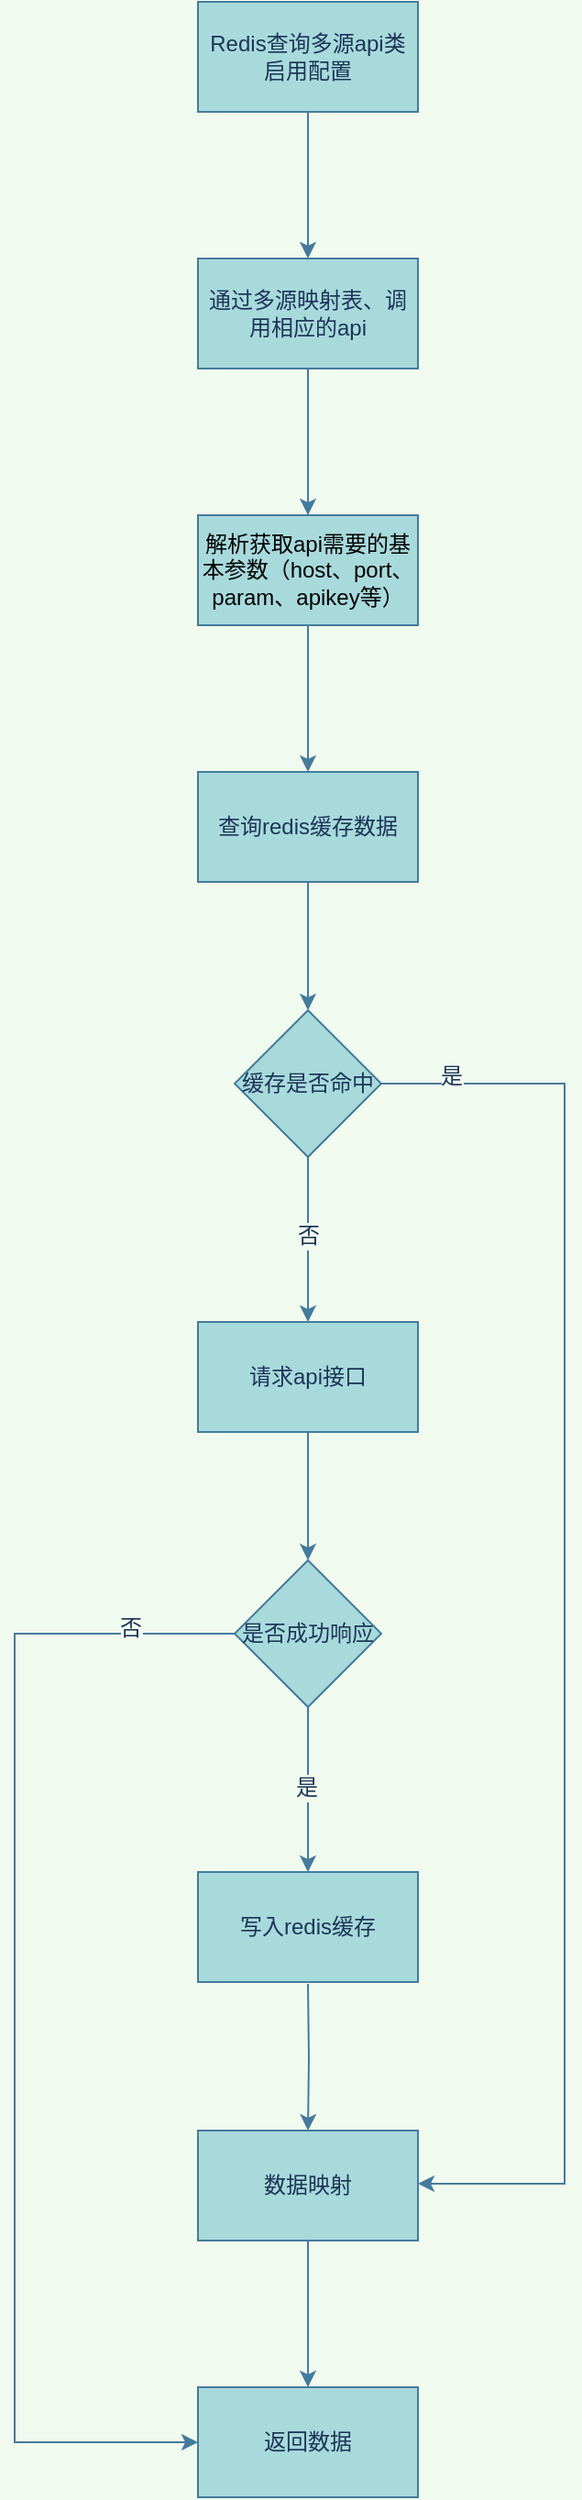 <mxfile version="15.1.4" type="github">
  <diagram id="t8fjvD5pvAQtDdp1myQy" name="Page-1">
    <mxGraphModel dx="825" dy="505" grid="1" gridSize="10" guides="1" tooltips="1" connect="1" arrows="1" fold="1" page="1" pageScale="1" pageWidth="850" pageHeight="1100" background="#F1FAEE" math="0" shadow="0">
      <root>
        <mxCell id="0" />
        <mxCell id="1" parent="0" />
        <mxCell id="1uAjtqzWve0T70O8QY8r-20" value="" style="edgeStyle=orthogonalEdgeStyle;rounded=0;orthogonalLoop=1;jettySize=auto;html=1;fontSize=12;labelBackgroundColor=#F1FAEE;strokeColor=#457B9D;fontColor=#1D3557;" parent="1" source="1uAjtqzWve0T70O8QY8r-1" target="1uAjtqzWve0T70O8QY8r-19" edge="1">
          <mxGeometry relative="1" as="geometry" />
        </mxCell>
        <mxCell id="1uAjtqzWve0T70O8QY8r-1" value="Redis查询多源api类启用配置" style="rounded=0;whiteSpace=wrap;html=1;fontSize=12;fillColor=#A8DADC;strokeColor=#457B9D;fontColor=#1D3557;" parent="1" vertex="1">
          <mxGeometry x="360" y="140" width="120" height="60" as="geometry" />
        </mxCell>
        <mxCell id="1uAjtqzWve0T70O8QY8r-16" value="" style="edgeStyle=orthogonalEdgeStyle;rounded=0;orthogonalLoop=1;jettySize=auto;html=1;fontSize=12;labelBackgroundColor=#F1FAEE;strokeColor=#457B9D;fontColor=#1D3557;" parent="1" target="1uAjtqzWve0T70O8QY8r-15" edge="1">
          <mxGeometry relative="1" as="geometry">
            <mxPoint x="420" y="1221" as="sourcePoint" />
          </mxGeometry>
        </mxCell>
        <mxCell id="1uAjtqzWve0T70O8QY8r-18" value="" style="edgeStyle=orthogonalEdgeStyle;rounded=0;orthogonalLoop=1;jettySize=auto;html=1;fontSize=12;labelBackgroundColor=#F1FAEE;strokeColor=#457B9D;fontColor=#1D3557;" parent="1" source="1uAjtqzWve0T70O8QY8r-15" target="1uAjtqzWve0T70O8QY8r-17" edge="1">
          <mxGeometry relative="1" as="geometry" />
        </mxCell>
        <mxCell id="1uAjtqzWve0T70O8QY8r-15" value="数据映射" style="whiteSpace=wrap;html=1;rounded=0;fontSize=12;fillColor=#A8DADC;strokeColor=#457B9D;fontColor=#1D3557;" parent="1" vertex="1">
          <mxGeometry x="360" y="1301" width="120" height="60" as="geometry" />
        </mxCell>
        <mxCell id="1uAjtqzWve0T70O8QY8r-17" value="返回数据" style="whiteSpace=wrap;html=1;rounded=0;fontSize=12;fillColor=#A8DADC;strokeColor=#457B9D;fontColor=#1D3557;" parent="1" vertex="1">
          <mxGeometry x="360" y="1441" width="120" height="60" as="geometry" />
        </mxCell>
        <mxCell id="1uAjtqzWve0T70O8QY8r-22" value="" style="edgeStyle=orthogonalEdgeStyle;rounded=0;orthogonalLoop=1;jettySize=auto;html=1;fontSize=12;labelBackgroundColor=#F1FAEE;strokeColor=#457B9D;fontColor=#1D3557;" parent="1" source="1uAjtqzWve0T70O8QY8r-19" target="1uAjtqzWve0T70O8QY8r-21" edge="1">
          <mxGeometry relative="1" as="geometry" />
        </mxCell>
        <mxCell id="1uAjtqzWve0T70O8QY8r-19" value="&lt;span style=&quot;font-size: 12px;&quot;&gt;通过多源映射表、调用相应的api&lt;/span&gt;" style="whiteSpace=wrap;html=1;rounded=0;fontSize=12;fillColor=#A8DADC;strokeColor=#457B9D;fontColor=#1D3557;" parent="1" vertex="1">
          <mxGeometry x="360" y="280" width="120" height="60" as="geometry" />
        </mxCell>
        <mxCell id="1uAjtqzWve0T70O8QY8r-24" value="" style="edgeStyle=orthogonalEdgeStyle;rounded=0;orthogonalLoop=1;jettySize=auto;html=1;fontSize=12;labelBackgroundColor=#F1FAEE;strokeColor=#457B9D;fontColor=#1D3557;" parent="1" source="1uAjtqzWve0T70O8QY8r-21" target="1uAjtqzWve0T70O8QY8r-23" edge="1">
          <mxGeometry relative="1" as="geometry" />
        </mxCell>
        <mxCell id="1uAjtqzWve0T70O8QY8r-21" value="&lt;span style=&quot;color: rgb(0 , 0 , 0) ; font-family: &amp;#34;helvetica&amp;#34;&quot;&gt;解析获取api需要的基本参数（host、port、param、apikey等）&lt;/span&gt;" style="whiteSpace=wrap;html=1;rounded=0;fontSize=12;fillColor=#A8DADC;strokeColor=#457B9D;fontColor=#1D3557;" parent="1" vertex="1">
          <mxGeometry x="360" y="420" width="120" height="60" as="geometry" />
        </mxCell>
        <mxCell id="1uAjtqzWve0T70O8QY8r-26" value="" style="edgeStyle=orthogonalEdgeStyle;rounded=0;orthogonalLoop=1;jettySize=auto;html=1;fontSize=12;labelBackgroundColor=#F1FAEE;strokeColor=#457B9D;fontColor=#1D3557;" parent="1" source="1uAjtqzWve0T70O8QY8r-23" target="1uAjtqzWve0T70O8QY8r-25" edge="1">
          <mxGeometry relative="1" as="geometry" />
        </mxCell>
        <mxCell id="1uAjtqzWve0T70O8QY8r-43" value="" style="edgeStyle=orthogonalEdgeStyle;rounded=0;orthogonalLoop=1;jettySize=auto;html=1;fontSize=12;exitX=1;exitY=0.5;exitDx=0;exitDy=0;labelBackgroundColor=#F1FAEE;strokeColor=#457B9D;fontColor=#1D3557;" parent="1" source="1uAjtqzWve0T70O8QY8r-25" edge="1">
          <mxGeometry relative="1" as="geometry">
            <mxPoint x="490" y="730" as="sourcePoint" />
            <mxPoint x="480" y="1330" as="targetPoint" />
            <Array as="points">
              <mxPoint x="560" y="730" />
              <mxPoint x="560" y="1330" />
            </Array>
          </mxGeometry>
        </mxCell>
        <mxCell id="1uAjtqzWve0T70O8QY8r-44" value="是" style="edgeLabel;html=1;align=center;verticalAlign=middle;resizable=0;points=[];fontSize=12;labelBackgroundColor=#F1FAEE;fontColor=#1D3557;" parent="1uAjtqzWve0T70O8QY8r-43" vertex="1" connectable="0">
          <mxGeometry x="-0.902" y="4" relative="1" as="geometry">
            <mxPoint as="offset" />
          </mxGeometry>
        </mxCell>
        <mxCell id="1uAjtqzWve0T70O8QY8r-23" value="&lt;span style=&quot;font-size: 12px;&quot;&gt;查询redis缓存数据&lt;/span&gt;" style="whiteSpace=wrap;html=1;rounded=0;fontSize=12;fillColor=#A8DADC;strokeColor=#457B9D;fontColor=#1D3557;" parent="1" vertex="1">
          <mxGeometry x="360" y="560" width="120" height="60" as="geometry" />
        </mxCell>
        <mxCell id="1uAjtqzWve0T70O8QY8r-30" value="" style="edgeStyle=orthogonalEdgeStyle;rounded=0;orthogonalLoop=1;jettySize=auto;html=1;fontSize=12;labelBackgroundColor=#F1FAEE;strokeColor=#457B9D;fontColor=#1D3557;" parent="1" source="1uAjtqzWve0T70O8QY8r-25" target="1uAjtqzWve0T70O8QY8r-29" edge="1">
          <mxGeometry relative="1" as="geometry" />
        </mxCell>
        <mxCell id="1uAjtqzWve0T70O8QY8r-41" value="否" style="edgeLabel;html=1;align=center;verticalAlign=middle;resizable=0;points=[];fontSize=12;labelBackgroundColor=#F1FAEE;fontColor=#1D3557;" parent="1uAjtqzWve0T70O8QY8r-30" vertex="1" connectable="0">
          <mxGeometry x="-0.044" relative="1" as="geometry">
            <mxPoint as="offset" />
          </mxGeometry>
        </mxCell>
        <mxCell id="1uAjtqzWve0T70O8QY8r-25" value="&lt;span style=&quot;font-size: 12px;&quot;&gt;缓存是否命中&lt;/span&gt;" style="rhombus;whiteSpace=wrap;html=1;rounded=0;fontSize=12;fillColor=#A8DADC;strokeColor=#457B9D;fontColor=#1D3557;" parent="1" vertex="1">
          <mxGeometry x="380" y="690" width="80" height="80" as="geometry" />
        </mxCell>
        <mxCell id="1uAjtqzWve0T70O8QY8r-36" value="" style="edgeStyle=orthogonalEdgeStyle;rounded=0;orthogonalLoop=1;jettySize=auto;html=1;fontSize=12;labelBackgroundColor=#F1FAEE;strokeColor=#457B9D;fontColor=#1D3557;" parent="1" source="1uAjtqzWve0T70O8QY8r-29" target="1uAjtqzWve0T70O8QY8r-35" edge="1">
          <mxGeometry relative="1" as="geometry" />
        </mxCell>
        <mxCell id="1uAjtqzWve0T70O8QY8r-29" value="请求api接口" style="whiteSpace=wrap;html=1;rounded=0;fontSize=12;fillColor=#A8DADC;strokeColor=#457B9D;fontColor=#1D3557;" parent="1" vertex="1">
          <mxGeometry x="360" y="860" width="120" height="60" as="geometry" />
        </mxCell>
        <mxCell id="1uAjtqzWve0T70O8QY8r-38" value="" style="edgeStyle=orthogonalEdgeStyle;rounded=0;orthogonalLoop=1;jettySize=auto;html=1;fontSize=12;labelBackgroundColor=#F1FAEE;strokeColor=#457B9D;fontColor=#1D3557;" parent="1" source="1uAjtqzWve0T70O8QY8r-35" target="1uAjtqzWve0T70O8QY8r-37" edge="1">
          <mxGeometry relative="1" as="geometry" />
        </mxCell>
        <mxCell id="1uAjtqzWve0T70O8QY8r-46" value="是" style="edgeLabel;html=1;align=center;verticalAlign=middle;resizable=0;points=[];fontSize=12;labelBackgroundColor=#F1FAEE;fontColor=#1D3557;" parent="1uAjtqzWve0T70O8QY8r-38" vertex="1" connectable="0">
          <mxGeometry x="-0.022" y="-1" relative="1" as="geometry">
            <mxPoint as="offset" />
          </mxGeometry>
        </mxCell>
        <mxCell id="1uAjtqzWve0T70O8QY8r-48" value="" style="edgeStyle=orthogonalEdgeStyle;rounded=0;orthogonalLoop=1;jettySize=auto;html=1;fontSize=12;entryX=0;entryY=0.5;entryDx=0;entryDy=0;labelBackgroundColor=#F1FAEE;strokeColor=#457B9D;fontColor=#1D3557;" parent="1" source="1uAjtqzWve0T70O8QY8r-35" target="1uAjtqzWve0T70O8QY8r-17" edge="1">
          <mxGeometry relative="1" as="geometry">
            <mxPoint x="290" y="1480" as="targetPoint" />
            <Array as="points">
              <mxPoint x="260" y="1030" />
              <mxPoint x="260" y="1471" />
            </Array>
          </mxGeometry>
        </mxCell>
        <mxCell id="1uAjtqzWve0T70O8QY8r-49" value="否" style="edgeLabel;html=1;align=center;verticalAlign=middle;resizable=0;points=[];fontSize=12;labelBackgroundColor=#F1FAEE;fontColor=#1D3557;" parent="1uAjtqzWve0T70O8QY8r-48" vertex="1" connectable="0">
          <mxGeometry x="-0.828" y="-3" relative="1" as="geometry">
            <mxPoint as="offset" />
          </mxGeometry>
        </mxCell>
        <mxCell id="1uAjtqzWve0T70O8QY8r-35" value="是否成功响应" style="rhombus;whiteSpace=wrap;html=1;rounded=0;fontSize=12;fillColor=#A8DADC;strokeColor=#457B9D;fontColor=#1D3557;" parent="1" vertex="1">
          <mxGeometry x="380" y="990" width="80" height="80" as="geometry" />
        </mxCell>
        <mxCell id="1uAjtqzWve0T70O8QY8r-37" value="写入redis缓存" style="whiteSpace=wrap;html=1;rounded=0;fontSize=12;fillColor=#A8DADC;strokeColor=#457B9D;fontColor=#1D3557;" parent="1" vertex="1">
          <mxGeometry x="360" y="1160" width="120" height="60" as="geometry" />
        </mxCell>
      </root>
    </mxGraphModel>
  </diagram>
</mxfile>
